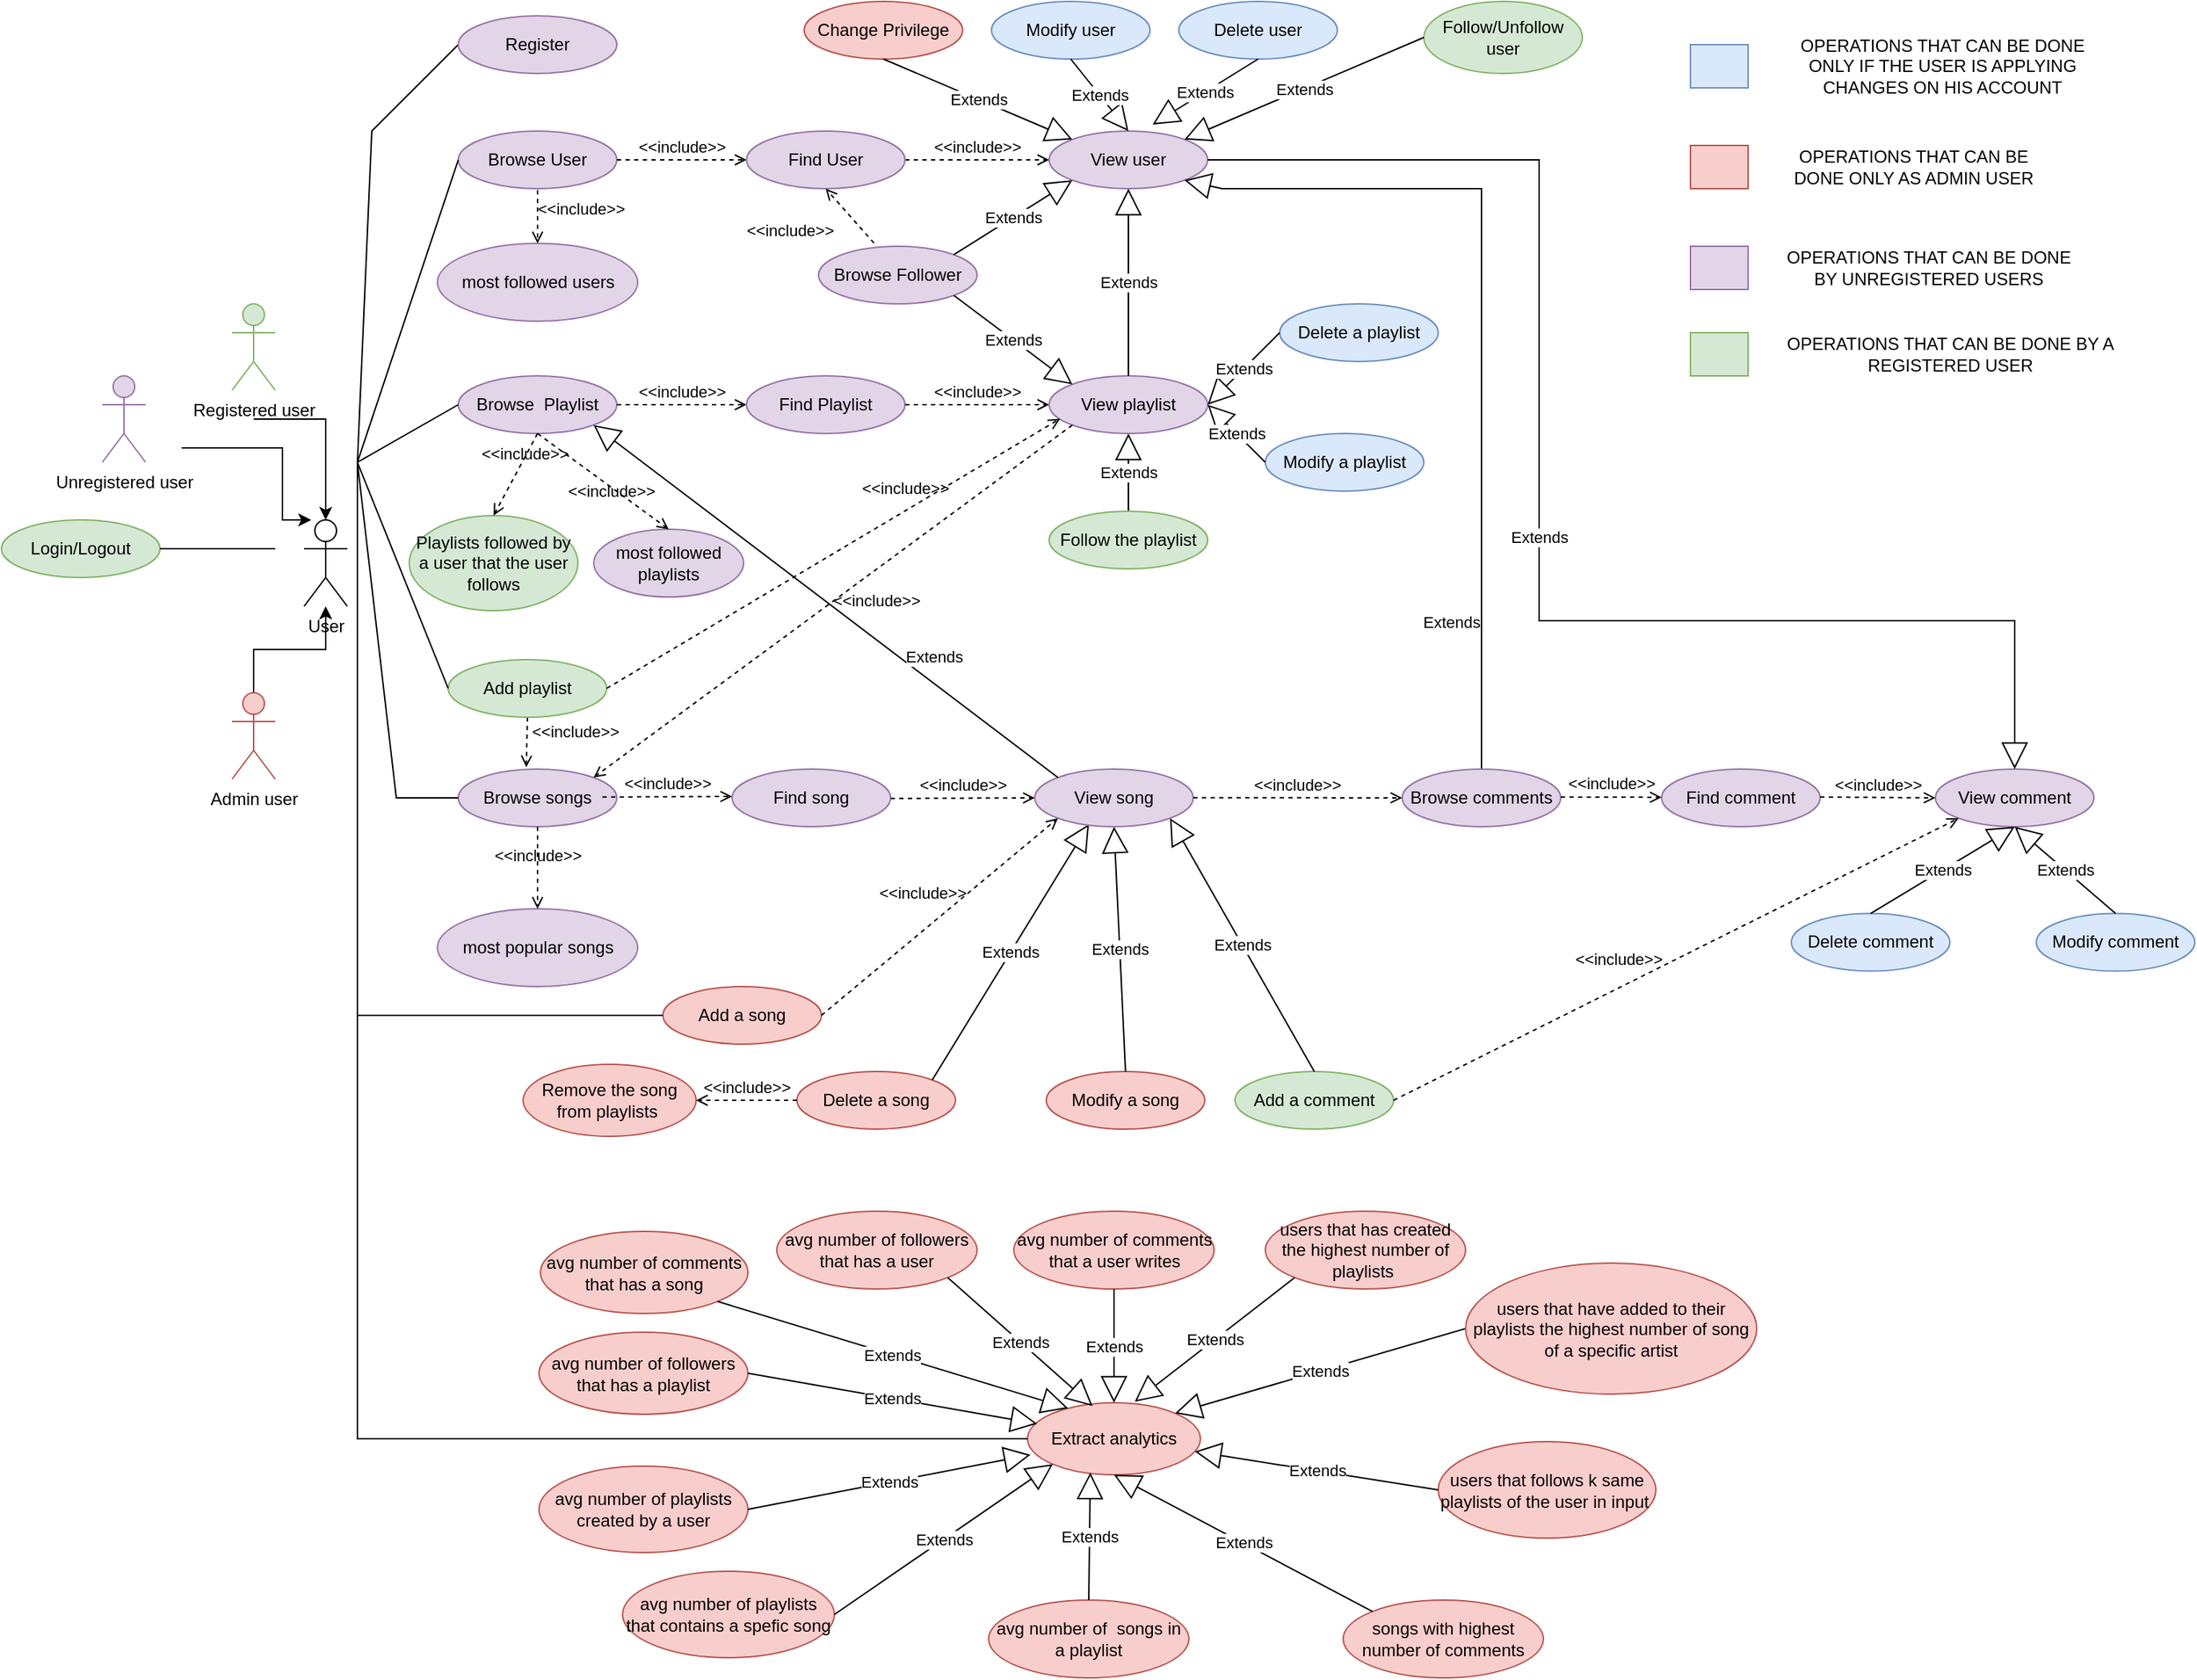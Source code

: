 <mxfile version="16.2.1" type="device"><diagram id="NIJDWjWyDi7LQ4fNnN1Q" name="Page-1"><mxGraphModel dx="2513" dy="1607" grid="0" gridSize="10" guides="1" tooltips="1" connect="1" arrows="1" fold="1" page="0" pageScale="1" pageWidth="827" pageHeight="1169" math="0" shadow="0"><root><mxCell id="0"/><mxCell id="1" parent="0"/><mxCell id="rP2UQl8ngyzIqYZNX9Or-1" value="User&lt;br&gt;" style="shape=umlActor;verticalLabelPosition=bottom;verticalAlign=top;html=1;outlineConnect=0;" parent="1" vertex="1"><mxGeometry x="-280" y="310" width="30" height="60" as="geometry"/></mxCell><mxCell id="rP2UQl8ngyzIqYZNX9Or-7" style="edgeStyle=orthogonalEdgeStyle;rounded=0;orthogonalLoop=1;jettySize=auto;html=1;entryX=0.5;entryY=0;entryDx=0;entryDy=0;entryPerimeter=0;" parent="1" target="rP2UQl8ngyzIqYZNX9Or-1" edge="1"><mxGeometry relative="1" as="geometry"><mxPoint x="-280" y="340" as="targetPoint"/><Array as="points"><mxPoint x="-315" y="240"/><mxPoint x="-265" y="240"/></Array><mxPoint x="-315" y="240" as="sourcePoint"/></mxGeometry></mxCell><mxCell id="rP2UQl8ngyzIqYZNX9Or-2" value="Registered user" style="shape=umlActor;verticalLabelPosition=bottom;verticalAlign=top;html=1;outlineConnect=0;fillColor=#d5e8d4;strokeColor=#82b366;" parent="1" vertex="1"><mxGeometry x="-330" y="160" width="30" height="60" as="geometry"/></mxCell><mxCell id="rP2UQl8ngyzIqYZNX9Or-5" style="edgeStyle=orthogonalEdgeStyle;rounded=0;orthogonalLoop=1;jettySize=auto;html=1;exitX=0.5;exitY=0;exitDx=0;exitDy=0;exitPerimeter=0;" parent="1" source="rP2UQl8ngyzIqYZNX9Or-3" target="rP2UQl8ngyzIqYZNX9Or-1" edge="1"><mxGeometry relative="1" as="geometry"/></mxCell><mxCell id="rP2UQl8ngyzIqYZNX9Or-3" value="Admin user" style="shape=umlActor;verticalLabelPosition=bottom;verticalAlign=top;html=1;outlineConnect=0;fillColor=#f8cecc;strokeColor=#b85450;" parent="1" vertex="1"><mxGeometry x="-330" y="430" width="30" height="60" as="geometry"/></mxCell><mxCell id="rP2UQl8ngyzIqYZNX9Or-8" value="Browse songs" style="ellipse;whiteSpace=wrap;html=1;fillColor=#e1d5e7;strokeColor=#9673a6;" parent="1" vertex="1"><mxGeometry x="-173" y="483" width="110" height="40" as="geometry"/></mxCell><mxCell id="rP2UQl8ngyzIqYZNX9Or-9" value="Add a song" style="ellipse;whiteSpace=wrap;html=1;fillColor=#f8cecc;strokeColor=#b85450;" parent="1" vertex="1"><mxGeometry x="-31" y="634" width="110" height="40" as="geometry"/></mxCell><mxCell id="rP2UQl8ngyzIqYZNX9Or-11" value="Delete a song" style="ellipse;whiteSpace=wrap;html=1;fillColor=#f8cecc;strokeColor=#b85450;" parent="1" vertex="1"><mxGeometry x="62" y="693" width="110" height="40" as="geometry"/></mxCell><mxCell id="rP2UQl8ngyzIqYZNX9Or-12" value="Modify a song" style="ellipse;whiteSpace=wrap;html=1;fillColor=#f8cecc;strokeColor=#b85450;" parent="1" vertex="1"><mxGeometry x="235" y="693" width="110" height="40" as="geometry"/></mxCell><mxCell id="rP2UQl8ngyzIqYZNX9Or-18" value="Extends" style="endArrow=block;endSize=16;endFill=0;html=1;rounded=0;exitX=1;exitY=0;exitDx=0;exitDy=0;entryX=0.342;entryY=0.957;entryDx=0;entryDy=0;entryPerimeter=0;" parent="1" source="rP2UQl8ngyzIqYZNX9Or-11" target="rP2UQl8ngyzIqYZNX9Or-39" edge="1"><mxGeometry width="160" relative="1" as="geometry"><mxPoint x="-164" y="623" as="sourcePoint"/><mxPoint x="17" y="513" as="targetPoint"/></mxGeometry></mxCell><mxCell id="rP2UQl8ngyzIqYZNX9Or-19" value="Extends" style="endArrow=block;endSize=16;endFill=0;html=1;rounded=0;exitX=0.5;exitY=0;exitDx=0;exitDy=0;entryX=0.5;entryY=1;entryDx=0;entryDy=0;" parent="1" source="rP2UQl8ngyzIqYZNX9Or-12" target="rP2UQl8ngyzIqYZNX9Or-39" edge="1"><mxGeometry width="160" relative="1" as="geometry"><mxPoint x="32" y="683" as="sourcePoint"/><mxPoint x="47" y="523" as="targetPoint"/></mxGeometry></mxCell><mxCell id="rP2UQl8ngyzIqYZNX9Or-20" value="Browse &amp;nbsp;Playlist" style="ellipse;whiteSpace=wrap;html=1;fillColor=#e1d5e7;strokeColor=#9673a6;" parent="1" vertex="1"><mxGeometry x="-173" y="210" width="110" height="40" as="geometry"/></mxCell><mxCell id="rP2UQl8ngyzIqYZNX9Or-25" value="Remove the song from playlists&amp;nbsp;" style="ellipse;whiteSpace=wrap;html=1;fillColor=#f8cecc;strokeColor=#b85450;" parent="1" vertex="1"><mxGeometry x="-128" y="688" width="120" height="50" as="geometry"/></mxCell><mxCell id="rP2UQl8ngyzIqYZNX9Or-27" value="&amp;lt;&amp;lt;include&amp;gt;&amp;gt;" style="html=1;verticalAlign=bottom;labelBackgroundColor=none;endArrow=open;endFill=0;dashed=1;rounded=0;exitX=0;exitY=0.5;exitDx=0;exitDy=0;entryX=1;entryY=0.5;entryDx=0;entryDy=0;" parent="1" source="rP2UQl8ngyzIqYZNX9Or-11" target="rP2UQl8ngyzIqYZNX9Or-25" edge="1"><mxGeometry width="160" relative="1" as="geometry"><mxPoint x="142" y="423" as="sourcePoint"/><mxPoint x="302" y="423" as="targetPoint"/></mxGeometry></mxCell><mxCell id="rP2UQl8ngyzIqYZNX9Or-28" value="" style="endArrow=none;html=1;rounded=0;entryX=0;entryY=0.5;entryDx=0;entryDy=0;" parent="1" target="rP2UQl8ngyzIqYZNX9Or-20" edge="1"><mxGeometry width="50" height="50" relative="1" as="geometry"><mxPoint x="-243" y="270" as="sourcePoint"/><mxPoint x="7" y="300" as="targetPoint"/></mxGeometry></mxCell><mxCell id="rP2UQl8ngyzIqYZNX9Or-29" value="&amp;lt;&amp;lt;include&amp;gt;&amp;gt;" style="html=1;verticalAlign=bottom;labelBackgroundColor=none;endArrow=open;endFill=0;dashed=1;rounded=0;exitX=1;exitY=0.5;exitDx=0;exitDy=0;entryX=0;entryY=0.5;entryDx=0;entryDy=0;" parent="1" source="rP2UQl8ngyzIqYZNX9Or-20" target="rP2UQl8ngyzIqYZNX9Or-44" edge="1"><mxGeometry width="160" relative="1" as="geometry"><mxPoint x="-153" y="630" as="sourcePoint"/><mxPoint x="-43" y="270" as="targetPoint"/></mxGeometry></mxCell><mxCell id="rP2UQl8ngyzIqYZNX9Or-31" value="Extends" style="endArrow=block;endSize=16;endFill=0;html=1;rounded=0;entryX=0.5;entryY=1;entryDx=0;entryDy=0;exitX=0.5;exitY=0;exitDx=0;exitDy=0;" parent="1" source="rP2UQl8ngyzIqYZNX9Or-59" target="rP2UQl8ngyzIqYZNX9Or-58" edge="1"><mxGeometry width="160" relative="1" as="geometry"><mxPoint x="72" y="480" as="sourcePoint"/><mxPoint x="-18" y="430" as="targetPoint"/></mxGeometry></mxCell><mxCell id="rP2UQl8ngyzIqYZNX9Or-39" value="View song" style="ellipse;whiteSpace=wrap;html=1;fillColor=#e1d5e7;strokeColor=#9673a6;" parent="1" vertex="1"><mxGeometry x="227" y="483" width="110" height="40" as="geometry"/></mxCell><mxCell id="rP2UQl8ngyzIqYZNX9Or-42" value="" style="endArrow=none;html=1;rounded=0;entryX=0;entryY=0.5;entryDx=0;entryDy=0;" parent="1" target="rP2UQl8ngyzIqYZNX9Or-8" edge="1"><mxGeometry width="50" height="50" relative="1" as="geometry"><mxPoint x="-243" y="270" as="sourcePoint"/><mxPoint x="-158.059" y="366.296" as="targetPoint"/><Array as="points"><mxPoint x="-216" y="503"/></Array></mxGeometry></mxCell><mxCell id="rP2UQl8ngyzIqYZNX9Or-43" value="&amp;lt;&amp;lt;include&amp;gt;&amp;gt;" style="html=1;verticalAlign=bottom;labelBackgroundColor=none;endArrow=open;endFill=0;dashed=1;rounded=0;exitX=0.5;exitY=1;exitDx=0;exitDy=0;entryX=0.429;entryY=-0.032;entryDx=0;entryDy=0;entryPerimeter=0;" parent="1" source="rP2UQl8ngyzIqYZNX9Or-46" target="rP2UQl8ngyzIqYZNX9Or-8" edge="1"><mxGeometry x="0.04" y="33" width="160" relative="1" as="geometry"><mxPoint x="-118" y="400.0" as="sourcePoint"/><mxPoint x="-96" y="465" as="targetPoint"/><mxPoint as="offset"/></mxGeometry></mxCell><mxCell id="rP2UQl8ngyzIqYZNX9Or-44" value="Find Playlist" style="ellipse;whiteSpace=wrap;html=1;fillColor=#e1d5e7;strokeColor=#9673a6;" parent="1" vertex="1"><mxGeometry x="27" y="210" width="110" height="40" as="geometry"/></mxCell><mxCell id="rP2UQl8ngyzIqYZNX9Or-45" value="&amp;lt;&amp;lt;include&amp;gt;&amp;gt;" style="html=1;verticalAlign=bottom;labelBackgroundColor=none;endArrow=open;endFill=0;dashed=1;rounded=0;entryX=0;entryY=0.5;entryDx=0;entryDy=0;" parent="1" target="rP2UQl8ngyzIqYZNX9Or-58" edge="1"><mxGeometry width="160" relative="1" as="geometry"><mxPoint x="137" y="230" as="sourcePoint"/><mxPoint x="117" y="230" as="targetPoint"/></mxGeometry></mxCell><mxCell id="rP2UQl8ngyzIqYZNX9Or-46" value="Add playlist" style="ellipse;whiteSpace=wrap;html=1;fillColor=#d5e8d4;strokeColor=#82b366;" parent="1" vertex="1"><mxGeometry x="-180" y="407" width="110" height="40" as="geometry"/></mxCell><mxCell id="rP2UQl8ngyzIqYZNX9Or-47" value="" style="endArrow=none;html=1;rounded=0;entryX=0;entryY=0.5;entryDx=0;entryDy=0;" parent="1" target="rP2UQl8ngyzIqYZNX9Or-46" edge="1"><mxGeometry width="50" height="50" relative="1" as="geometry"><mxPoint x="-243" y="270" as="sourcePoint"/><mxPoint x="-146.891" y="375.858" as="targetPoint"/></mxGeometry></mxCell><mxCell id="rP2UQl8ngyzIqYZNX9Or-54" value="Modify a playlist" style="ellipse;whiteSpace=wrap;html=1;fillColor=#dae8fc;strokeColor=#6c8ebf;" parent="1" vertex="1"><mxGeometry x="387" y="250" width="110" height="40" as="geometry"/></mxCell><mxCell id="rP2UQl8ngyzIqYZNX9Or-58" value="View playlist" style="ellipse;whiteSpace=wrap;html=1;fillColor=#e1d5e7;strokeColor=#9673a6;" parent="1" vertex="1"><mxGeometry x="237" y="210" width="110" height="40" as="geometry"/></mxCell><mxCell id="rP2UQl8ngyzIqYZNX9Or-59" value="Follow the playlist" style="ellipse;whiteSpace=wrap;html=1;fillColor=#d5e8d4;strokeColor=#82b366;" parent="1" vertex="1"><mxGeometry x="237" y="304" width="110" height="40" as="geometry"/></mxCell><mxCell id="rP2UQl8ngyzIqYZNX9Or-78" value="View comment" style="ellipse;whiteSpace=wrap;html=1;fillColor=#e1d5e7;strokeColor=#9673a6;" parent="1" vertex="1"><mxGeometry x="852" y="483" width="110" height="40" as="geometry"/></mxCell><mxCell id="rP2UQl8ngyzIqYZNX9Or-79" value="Delete a playlist" style="ellipse;whiteSpace=wrap;html=1;fillColor=#dae8fc;strokeColor=#6c8ebf;" parent="1" vertex="1"><mxGeometry x="397" y="160" width="110" height="40" as="geometry"/></mxCell><mxCell id="rP2UQl8ngyzIqYZNX9Or-81" value="Extends" style="endArrow=block;endSize=16;endFill=0;html=1;rounded=0;exitX=0;exitY=0.5;exitDx=0;exitDy=0;" parent="1" source="rP2UQl8ngyzIqYZNX9Or-54" edge="1"><mxGeometry width="160" relative="1" as="geometry"><mxPoint x="226.997" y="174.557" as="sourcePoint"/><mxPoint x="347" y="230" as="targetPoint"/></mxGeometry></mxCell><mxCell id="rP2UQl8ngyzIqYZNX9Or-82" value="Extends" style="endArrow=block;endSize=16;endFill=0;html=1;rounded=0;exitX=0;exitY=0.5;exitDx=0;exitDy=0;entryX=1;entryY=0.5;entryDx=0;entryDy=0;" parent="1" source="rP2UQl8ngyzIqYZNX9Or-79" target="rP2UQl8ngyzIqYZNX9Or-58" edge="1"><mxGeometry width="160" relative="1" as="geometry"><mxPoint x="223.425" y="184.256" as="sourcePoint"/><mxPoint x="177" y="210" as="targetPoint"/></mxGeometry></mxCell><mxCell id="rP2UQl8ngyzIqYZNX9Or-83" value="Browse User" style="ellipse;whiteSpace=wrap;html=1;fillColor=#e1d5e7;strokeColor=#9673a6;" parent="1" vertex="1"><mxGeometry x="-173" y="40" width="110" height="40" as="geometry"/></mxCell><mxCell id="rP2UQl8ngyzIqYZNX9Or-86" value="View user" style="ellipse;whiteSpace=wrap;html=1;fillColor=#e1d5e7;strokeColor=#9673a6;" parent="1" vertex="1"><mxGeometry x="237" y="40" width="110" height="40" as="geometry"/></mxCell><mxCell id="rP2UQl8ngyzIqYZNX9Or-87" value="Extends" style="endArrow=block;endSize=16;endFill=0;html=1;rounded=0;entryX=0.5;entryY=0;entryDx=0;entryDy=0;exitX=1;exitY=0.5;exitDx=0;exitDy=0;" parent="1" source="rP2UQl8ngyzIqYZNX9Or-86" target="rP2UQl8ngyzIqYZNX9Or-78" edge="1"><mxGeometry width="160" relative="1" as="geometry"><mxPoint x="677" y="30" as="sourcePoint"/><mxPoint x="182" y="220" as="targetPoint"/><Array as="points"><mxPoint x="577" y="60"/><mxPoint x="577" y="250"/><mxPoint x="577" y="380"/><mxPoint x="907" y="380"/></Array></mxGeometry></mxCell><mxCell id="rP2UQl8ngyzIqYZNX9Or-90" value="Add a comment" style="ellipse;whiteSpace=wrap;html=1;fillColor=#d5e8d4;strokeColor=#82b366;" parent="1" vertex="1"><mxGeometry x="366" y="693" width="110" height="40" as="geometry"/></mxCell><mxCell id="rP2UQl8ngyzIqYZNX9Or-91" value="Extends" style="endArrow=block;endSize=16;endFill=0;html=1;rounded=0;exitX=0.5;exitY=0;exitDx=0;exitDy=0;entryX=1;entryY=1;entryDx=0;entryDy=0;" parent="1" source="rP2UQl8ngyzIqYZNX9Or-90" target="rP2UQl8ngyzIqYZNX9Or-39" edge="1"><mxGeometry width="160" relative="1" as="geometry"><mxPoint x="237.0" y="733.0" as="sourcePoint"/><mxPoint x="252" y="523.0" as="targetPoint"/></mxGeometry></mxCell><mxCell id="rP2UQl8ngyzIqYZNX9Or-101" value="Extends" style="endArrow=block;endSize=16;endFill=0;html=1;rounded=0;exitX=0.5;exitY=0;exitDx=0;exitDy=0;entryX=1;entryY=1;entryDx=0;entryDy=0;" parent="1" source="joqr81GKDc6RjPRP-QMB-10" target="rP2UQl8ngyzIqYZNX9Or-86" edge="1"><mxGeometry x="-0.666" y="21" width="160" relative="1" as="geometry"><mxPoint x="497" y="60" as="sourcePoint"/><mxPoint x="347" y="60" as="targetPoint"/><Array as="points"><mxPoint x="537" y="290"/><mxPoint x="537" y="180"/><mxPoint x="537" y="80"/><mxPoint x="357" y="80"/></Array><mxPoint as="offset"/></mxGeometry></mxCell><mxCell id="rP2UQl8ngyzIqYZNX9Or-103" value="Modify user" style="ellipse;whiteSpace=wrap;html=1;fillColor=#dae8fc;strokeColor=#6c8ebf;" parent="1" vertex="1"><mxGeometry x="197" y="-50" width="110" height="40" as="geometry"/></mxCell><mxCell id="rP2UQl8ngyzIqYZNX9Or-104" value="Delete user" style="ellipse;whiteSpace=wrap;html=1;fillColor=#dae8fc;strokeColor=#6c8ebf;" parent="1" vertex="1"><mxGeometry x="327" y="-50" width="110" height="40" as="geometry"/></mxCell><mxCell id="rP2UQl8ngyzIqYZNX9Or-105" value="Extends" style="endArrow=block;endSize=16;endFill=0;html=1;rounded=0;exitX=0.5;exitY=1;exitDx=0;exitDy=0;entryX=0.5;entryY=0;entryDx=0;entryDy=0;" parent="1" source="rP2UQl8ngyzIqYZNX9Or-103" target="rP2UQl8ngyzIqYZNX9Or-86" edge="1"><mxGeometry width="160" relative="1" as="geometry"><mxPoint x="342" y="90" as="sourcePoint"/><mxPoint x="182" y="40" as="targetPoint"/></mxGeometry></mxCell><mxCell id="rP2UQl8ngyzIqYZNX9Or-106" value="Extends" style="endArrow=block;endSize=16;endFill=0;html=1;rounded=0;exitX=0.5;exitY=1;exitDx=0;exitDy=0;entryX=0.653;entryY=-0.114;entryDx=0;entryDy=0;entryPerimeter=0;" parent="1" source="rP2UQl8ngyzIqYZNX9Or-104" target="rP2UQl8ngyzIqYZNX9Or-86" edge="1"><mxGeometry width="160" relative="1" as="geometry"><mxPoint x="112" as="sourcePoint"/><mxPoint x="182" y="40" as="targetPoint"/></mxGeometry></mxCell><mxCell id="rP2UQl8ngyzIqYZNX9Or-107" value="&amp;lt;&amp;lt;include&amp;gt;&amp;gt;" style="html=1;verticalAlign=bottom;labelBackgroundColor=none;endArrow=open;endFill=0;dashed=1;rounded=0;exitX=1;exitY=0.5;exitDx=0;exitDy=0;entryX=0;entryY=0.5;entryDx=0;entryDy=0;" parent="1" source="rP2UQl8ngyzIqYZNX9Or-83" target="rP2UQl8ngyzIqYZNX9Or-84" edge="1"><mxGeometry width="160" relative="1" as="geometry"><mxPoint x="-53.0" y="240" as="sourcePoint"/><mxPoint x="-3.0" y="240" as="targetPoint"/><Array as="points"><mxPoint x="-33" y="60"/></Array></mxGeometry></mxCell><mxCell id="rP2UQl8ngyzIqYZNX9Or-109" value="&amp;lt;&amp;lt;include&amp;gt;&amp;gt;" style="html=1;verticalAlign=bottom;labelBackgroundColor=none;endArrow=open;endFill=0;dashed=1;rounded=0;entryX=0;entryY=0.5;entryDx=0;entryDy=0;startArrow=none;" parent="1" source="rP2UQl8ngyzIqYZNX9Or-84" target="rP2UQl8ngyzIqYZNX9Or-86" edge="1"><mxGeometry width="160" relative="1" as="geometry"><mxPoint x="97" y="60" as="sourcePoint"/><mxPoint x="127.0" y="60" as="targetPoint"/><Array as="points"/></mxGeometry></mxCell><mxCell id="rP2UQl8ngyzIqYZNX9Or-111" value="" style="endArrow=none;html=1;rounded=0;entryX=0;entryY=0.5;entryDx=0;entryDy=0;" parent="1" target="rP2UQl8ngyzIqYZNX9Or-83" edge="1"><mxGeometry width="50" height="50" relative="1" as="geometry"><mxPoint x="-243" y="270" as="sourcePoint"/><mxPoint x="-163.0" y="240" as="targetPoint"/></mxGeometry></mxCell><mxCell id="rP2UQl8ngyzIqYZNX9Or-112" value="Follow/Unfollow user" style="ellipse;whiteSpace=wrap;html=1;fillColor=#d5e8d4;strokeColor=#82b366;" parent="1" vertex="1"><mxGeometry x="497" y="-50" width="110" height="50" as="geometry"/></mxCell><mxCell id="rP2UQl8ngyzIqYZNX9Or-113" value="Extends" style="endArrow=block;endSize=16;endFill=0;html=1;rounded=0;entryX=1;entryY=0;entryDx=0;entryDy=0;exitX=0;exitY=0.5;exitDx=0;exitDy=0;" parent="1" source="rP2UQl8ngyzIqYZNX9Or-112" target="rP2UQl8ngyzIqYZNX9Or-86" edge="1"><mxGeometry width="160" relative="1" as="geometry"><mxPoint x="652.0" y="240" as="sourcePoint"/><mxPoint x="380.575" y="84.256" as="targetPoint"/></mxGeometry></mxCell><mxCell id="rP2UQl8ngyzIqYZNX9Or-118" value="" style="whiteSpace=wrap;html=1;fillColor=#dae8fc;strokeColor=#6c8ebf;" parent="1" vertex="1"><mxGeometry x="682" y="-20" width="40" height="30" as="geometry"/></mxCell><mxCell id="rP2UQl8ngyzIqYZNX9Or-120" value="OPERATIONS THAT CAN BE DONE ONLY IF THE USER IS APPLYING CHANGES ON HIS ACCOUNT" style="text;html=1;strokeColor=none;fillColor=none;align=center;verticalAlign=middle;whiteSpace=wrap;rounded=0;" parent="1" vertex="1"><mxGeometry x="742" y="-20" width="230" height="30" as="geometry"/></mxCell><mxCell id="rP2UQl8ngyzIqYZNX9Or-121" value="" style="whiteSpace=wrap;html=1;fillColor=#f8cecc;strokeColor=#b85450;" parent="1" vertex="1"><mxGeometry x="682" y="50" width="40" height="30" as="geometry"/></mxCell><mxCell id="rP2UQl8ngyzIqYZNX9Or-122" value="OPERATIONS THAT CAN BE DONE ONLY AS ADMIN USER" style="text;html=1;strokeColor=none;fillColor=none;align=center;verticalAlign=middle;whiteSpace=wrap;rounded=0;" parent="1" vertex="1"><mxGeometry x="752" y="50" width="170" height="30" as="geometry"/></mxCell><mxCell id="EccXje0kxq0uyPTXaRih-1" value="Login/Logout" style="ellipse;whiteSpace=wrap;html=1;fillColor=#d5e8d4;strokeColor=#82b366;" parent="1" vertex="1"><mxGeometry x="-490" y="310" width="110" height="40" as="geometry"/></mxCell><mxCell id="EccXje0kxq0uyPTXaRih-2" value="" style="endArrow=none;html=1;rounded=0;exitX=1;exitY=0.5;exitDx=0;exitDy=0;" parent="1" source="EccXje0kxq0uyPTXaRih-1" edge="1"><mxGeometry width="50" height="50" relative="1" as="geometry"><mxPoint x="-410" y="340" as="sourcePoint"/><mxPoint x="-300" y="330" as="targetPoint"/></mxGeometry></mxCell><mxCell id="rP2UQl8ngyzIqYZNX9Or-84" value="Find User" style="ellipse;whiteSpace=wrap;html=1;fillColor=#e1d5e7;strokeColor=#9673a6;" parent="1" vertex="1"><mxGeometry x="27" y="40" width="110" height="40" as="geometry"/></mxCell><mxCell id="EccXje0kxq0uyPTXaRih-6" value="" style="html=1;verticalAlign=bottom;labelBackgroundColor=none;endArrow=none;endFill=0;dashed=1;rounded=0;entryX=0;entryY=0.5;entryDx=0;entryDy=0;" parent="1" target="rP2UQl8ngyzIqYZNX9Or-84" edge="1"><mxGeometry width="160" relative="1" as="geometry"><mxPoint x="27" y="60" as="sourcePoint"/><mxPoint x="277.0" y="70" as="targetPoint"/><Array as="points"/></mxGeometry></mxCell><mxCell id="EccXje0kxq0uyPTXaRih-8" value="Extends" style="endArrow=block;endSize=16;endFill=0;html=1;rounded=0;entryX=0.5;entryY=1;entryDx=0;entryDy=0;exitX=0.5;exitY=0;exitDx=0;exitDy=0;" parent="1" source="rP2UQl8ngyzIqYZNX9Or-58" target="rP2UQl8ngyzIqYZNX9Or-86" edge="1"><mxGeometry width="160" relative="1" as="geometry"><mxPoint x="452" y="160" as="sourcePoint"/><mxPoint x="537.0" y="110" as="targetPoint"/></mxGeometry></mxCell><mxCell id="EccXje0kxq0uyPTXaRih-10" value="" style="endArrow=none;html=1;rounded=0;entryX=0;entryY=0.5;entryDx=0;entryDy=0;" parent="1" target="EccXje0kxq0uyPTXaRih-11" edge="1"><mxGeometry width="50" height="50" relative="1" as="geometry"><mxPoint x="-243.0" y="270" as="sourcePoint"/><mxPoint x="-173" y="20" as="targetPoint"/><Array as="points"><mxPoint x="-233" y="40"/></Array></mxGeometry></mxCell><mxCell id="EccXje0kxq0uyPTXaRih-11" value="Register" style="ellipse;whiteSpace=wrap;html=1;fillColor=#e1d5e7;strokeColor=#9673a6;" parent="1" vertex="1"><mxGeometry x="-173" y="-40" width="110" height="40" as="geometry"/></mxCell><mxCell id="EccXje0kxq0uyPTXaRih-13" value="" style="endArrow=none;html=1;rounded=0;entryX=0;entryY=0.5;entryDx=0;entryDy=0;" parent="1" target="rP2UQl8ngyzIqYZNX9Or-9" edge="1"><mxGeometry width="50" height="50" relative="1" as="geometry"><mxPoint x="-243" y="270" as="sourcePoint"/><mxPoint x="-116.636" y="535.766" as="targetPoint"/><Array as="points"><mxPoint x="-243" y="654"/></Array></mxGeometry></mxCell><mxCell id="EccXje0kxq0uyPTXaRih-16" value="&amp;lt;&amp;lt;include&amp;gt;&amp;gt;" style="html=1;verticalAlign=bottom;labelBackgroundColor=none;endArrow=open;endFill=0;dashed=1;rounded=0;exitX=1;exitY=0.5;exitDx=0;exitDy=0;entryX=0;entryY=1;entryDx=0;entryDy=0;" parent="1" source="rP2UQl8ngyzIqYZNX9Or-9" target="rP2UQl8ngyzIqYZNX9Or-39" edge="1"><mxGeometry x="-0.051" y="13" width="160" relative="1" as="geometry"><mxPoint x="317" y="653" as="sourcePoint"/><mxPoint x="315.641" y="803.248" as="targetPoint"/><mxPoint y="-1" as="offset"/></mxGeometry></mxCell><mxCell id="EccXje0kxq0uyPTXaRih-18" value="&amp;lt;&amp;lt;include&amp;gt;&amp;gt;" style="html=1;verticalAlign=bottom;labelBackgroundColor=none;endArrow=open;endFill=0;dashed=1;rounded=0;exitX=1;exitY=0.5;exitDx=0;exitDy=0;entryX=0;entryY=1;entryDx=0;entryDy=0;" parent="1" source="rP2UQl8ngyzIqYZNX9Or-90" target="rP2UQl8ngyzIqYZNX9Or-78" edge="1"><mxGeometry x="-0.183" y="10" width="160" relative="1" as="geometry"><mxPoint x="543.0" y="631" as="sourcePoint"/><mxPoint x="78.364" y="527.234" as="targetPoint"/><mxPoint as="offset"/><Array as="points"/></mxGeometry></mxCell><mxCell id="EccXje0kxq0uyPTXaRih-22" value="Unregistered user" style="shape=umlActor;verticalLabelPosition=bottom;verticalAlign=top;html=1;outlineConnect=0;fillColor=#e1d5e7;strokeColor=#9673a6;" parent="1" vertex="1"><mxGeometry x="-420" y="210" width="30" height="60" as="geometry"/></mxCell><mxCell id="EccXje0kxq0uyPTXaRih-23" value="" style="whiteSpace=wrap;html=1;fillColor=#e1d5e7;strokeColor=#9673a6;" parent="1" vertex="1"><mxGeometry x="682" y="120" width="40" height="30" as="geometry"/></mxCell><mxCell id="EccXje0kxq0uyPTXaRih-24" value="OPERATIONS THAT CAN BE DONE&lt;br&gt;&amp;nbsp;BY UNREGISTERED USERS&amp;nbsp;" style="text;html=1;align=center;verticalAlign=middle;resizable=0;points=[];autosize=1;strokeColor=none;fillColor=none;" parent="1" vertex="1"><mxGeometry x="742" y="120" width="210" height="30" as="geometry"/></mxCell><mxCell id="EccXje0kxq0uyPTXaRih-25" value="" style="whiteSpace=wrap;html=1;fillColor=#d5e8d4;strokeColor=#82b366;" parent="1" vertex="1"><mxGeometry x="682" y="180" width="40" height="30" as="geometry"/></mxCell><mxCell id="EccXje0kxq0uyPTXaRih-26" value="OPERATIONS THAT CAN BE DONE BY A &lt;br&gt;REGISTERED USER" style="text;html=1;align=center;verticalAlign=middle;resizable=0;points=[];autosize=1;strokeColor=none;fillColor=none;" parent="1" vertex="1"><mxGeometry x="742" y="180" width="240" height="30" as="geometry"/></mxCell><mxCell id="EccXje0kxq0uyPTXaRih-28" value="Change Privilege" style="ellipse;whiteSpace=wrap;html=1;fillColor=#f8cecc;strokeColor=#b85450;" parent="1" vertex="1"><mxGeometry x="67" y="-50" width="110" height="40" as="geometry"/></mxCell><mxCell id="EccXje0kxq0uyPTXaRih-29" value="Extends" style="endArrow=block;endSize=16;endFill=0;html=1;rounded=0;exitX=0.5;exitY=1;exitDx=0;exitDy=0;entryX=0;entryY=0;entryDx=0;entryDy=0;" parent="1" source="EccXje0kxq0uyPTXaRih-28" target="rP2UQl8ngyzIqYZNX9Or-86" edge="1"><mxGeometry width="160" relative="1" as="geometry"><mxPoint x="262" as="sourcePoint"/><mxPoint x="302" y="50" as="targetPoint"/></mxGeometry></mxCell><mxCell id="EccXje0kxq0uyPTXaRih-30" value="Browse Follower" style="ellipse;whiteSpace=wrap;html=1;fillColor=#e1d5e7;strokeColor=#9673a6;" parent="1" vertex="1"><mxGeometry x="77" y="120" width="110" height="40" as="geometry"/></mxCell><mxCell id="EccXje0kxq0uyPTXaRih-31" value="Extends" style="endArrow=block;endSize=16;endFill=0;html=1;rounded=0;exitX=1;exitY=1;exitDx=0;exitDy=0;entryX=0;entryY=0;entryDx=0;entryDy=0;" parent="1" source="EccXje0kxq0uyPTXaRih-30" target="rP2UQl8ngyzIqYZNX9Or-58" edge="1"><mxGeometry width="160" relative="1" as="geometry"><mxPoint x="302" y="220" as="sourcePoint"/><mxPoint x="287" y="200" as="targetPoint"/></mxGeometry></mxCell><mxCell id="EccXje0kxq0uyPTXaRih-32" value="Extends" style="endArrow=block;endSize=16;endFill=0;html=1;rounded=0;entryX=0;entryY=1;entryDx=0;entryDy=0;exitX=1;exitY=0;exitDx=0;exitDy=0;" parent="1" source="EccXje0kxq0uyPTXaRih-30" target="rP2UQl8ngyzIqYZNX9Or-86" edge="1"><mxGeometry width="160" relative="1" as="geometry"><mxPoint x="263.364" y="225.766" as="sourcePoint"/><mxPoint x="200.636" y="164.234" as="targetPoint"/></mxGeometry></mxCell><mxCell id="EccXje0kxq0uyPTXaRih-33" value="&amp;lt;&amp;lt;include&amp;gt;&amp;gt;" style="html=1;verticalAlign=bottom;labelBackgroundColor=none;endArrow=open;endFill=0;dashed=1;rounded=0;entryX=0.069;entryY=0.743;entryDx=0;entryDy=0;exitX=1;exitY=0.5;exitDx=0;exitDy=0;entryPerimeter=0;" parent="1" source="rP2UQl8ngyzIqYZNX9Or-46" target="rP2UQl8ngyzIqYZNX9Or-58" edge="1"><mxGeometry x="0.33" y="6" width="160" relative="1" as="geometry"><mxPoint x="17" y="280" as="sourcePoint"/><mxPoint x="117" y="280" as="targetPoint"/><mxPoint x="1" as="offset"/></mxGeometry></mxCell><mxCell id="EccXje0kxq0uyPTXaRih-34" style="edgeStyle=orthogonalEdgeStyle;rounded=0;orthogonalLoop=1;jettySize=auto;html=1;" parent="1" edge="1"><mxGeometry relative="1" as="geometry"><mxPoint x="-275" y="310" as="targetPoint"/><Array as="points"><mxPoint x="-295" y="260"/><mxPoint x="-295" y="310"/></Array><mxPoint x="-365" y="260" as="sourcePoint"/></mxGeometry></mxCell><mxCell id="EccXje0kxq0uyPTXaRih-35" value="Delete comment" style="ellipse;whiteSpace=wrap;html=1;fillColor=#dae8fc;strokeColor=#6c8ebf;" parent="1" vertex="1"><mxGeometry x="752" y="583.28" width="110" height="40" as="geometry"/></mxCell><mxCell id="EccXje0kxq0uyPTXaRih-36" value="Modify comment" style="ellipse;whiteSpace=wrap;html=1;fillColor=#dae8fc;strokeColor=#6c8ebf;" parent="1" vertex="1"><mxGeometry x="922" y="583.28" width="110" height="40" as="geometry"/></mxCell><mxCell id="EccXje0kxq0uyPTXaRih-37" value="Extends" style="endArrow=block;endSize=16;endFill=0;html=1;rounded=0;exitX=0.5;exitY=0;exitDx=0;exitDy=0;entryX=0.5;entryY=1;entryDx=0;entryDy=0;" parent="1" source="EccXje0kxq0uyPTXaRih-35" target="rP2UQl8ngyzIqYZNX9Or-78" edge="1"><mxGeometry width="160" relative="1" as="geometry"><mxPoint x="912.0" y="723.28" as="sourcePoint"/><mxPoint x="892" y="553" as="targetPoint"/></mxGeometry></mxCell><mxCell id="EccXje0kxq0uyPTXaRih-38" value="Extends" style="endArrow=block;endSize=16;endFill=0;html=1;rounded=0;entryX=0.5;entryY=1;entryDx=0;entryDy=0;exitX=0.5;exitY=0;exitDx=0;exitDy=0;" parent="1" source="EccXje0kxq0uyPTXaRih-36" target="rP2UQl8ngyzIqYZNX9Or-78" edge="1"><mxGeometry width="160" relative="1" as="geometry"><mxPoint x="777" y="593.28" as="sourcePoint"/><mxPoint x="929.54" y="523.0" as="targetPoint"/></mxGeometry></mxCell><mxCell id="joqr81GKDc6RjPRP-QMB-1" value="&amp;lt;&amp;lt;include&amp;gt;&amp;gt;" style="html=1;verticalAlign=bottom;labelBackgroundColor=none;endArrow=open;endFill=0;dashed=1;rounded=0;exitX=0.35;exitY=-0.054;exitDx=0;exitDy=0;entryX=0.5;entryY=1;entryDx=0;entryDy=0;exitPerimeter=0;" parent="1" source="EccXje0kxq0uyPTXaRih-30" target="rP2UQl8ngyzIqYZNX9Or-84" edge="1"><mxGeometry x="0.535" y="44" width="160" relative="1" as="geometry"><mxPoint x="-53" y="70" as="sourcePoint"/><mxPoint x="37" y="70" as="targetPoint"/><Array as="points"/><mxPoint as="offset"/></mxGeometry></mxCell><mxCell id="joqr81GKDc6RjPRP-QMB-3" value="Extends" style="endArrow=block;endSize=16;endFill=0;html=1;rounded=0;exitX=0;exitY=0;exitDx=0;exitDy=0;entryX=1;entryY=1;entryDx=0;entryDy=0;" parent="1" source="rP2UQl8ngyzIqYZNX9Or-39" target="rP2UQl8ngyzIqYZNX9Or-20" edge="1"><mxGeometry x="-0.411" y="-15" width="160" relative="1" as="geometry"><mxPoint x="88.66" y="424.42" as="sourcePoint"/><mxPoint x="87.0" y="355.58" as="targetPoint"/><Array as="points"/><mxPoint as="offset"/></mxGeometry></mxCell><mxCell id="joqr81GKDc6RjPRP-QMB-5" value="Find song" style="ellipse;whiteSpace=wrap;html=1;fillColor=#e1d5e7;strokeColor=#9673a6;" parent="1" vertex="1"><mxGeometry x="17" y="483" width="110" height="40" as="geometry"/></mxCell><mxCell id="joqr81GKDc6RjPRP-QMB-6" value="&amp;lt;&amp;lt;include&amp;gt;&amp;gt;" style="html=1;verticalAlign=bottom;labelBackgroundColor=none;endArrow=open;endFill=0;dashed=1;rounded=0;exitX=1;exitY=0.5;exitDx=0;exitDy=0;" parent="1" edge="1"><mxGeometry width="160" relative="1" as="geometry"><mxPoint x="-73" y="502.41" as="sourcePoint"/><mxPoint x="17" y="502" as="targetPoint"/></mxGeometry></mxCell><mxCell id="joqr81GKDc6RjPRP-QMB-9" value="&amp;lt;&amp;lt;include&amp;gt;&amp;gt;" style="html=1;verticalAlign=bottom;labelBackgroundColor=none;endArrow=open;endFill=0;dashed=1;rounded=0;exitX=1;exitY=0.5;exitDx=0;exitDy=0;entryX=0;entryY=0.5;entryDx=0;entryDy=0;" parent="1" target="rP2UQl8ngyzIqYZNX9Or-39" edge="1"><mxGeometry width="160" relative="1" as="geometry"><mxPoint x="127" y="503.41" as="sourcePoint"/><mxPoint x="217" y="503" as="targetPoint"/></mxGeometry></mxCell><mxCell id="joqr81GKDc6RjPRP-QMB-10" value="Browse comments" style="ellipse;whiteSpace=wrap;html=1;fillColor=#e1d5e7;strokeColor=#9673a6;" parent="1" vertex="1"><mxGeometry x="482" y="483" width="110" height="40" as="geometry"/></mxCell><mxCell id="joqr81GKDc6RjPRP-QMB-11" value="Find comment" style="ellipse;whiteSpace=wrap;html=1;fillColor=#e1d5e7;strokeColor=#9673a6;" parent="1" vertex="1"><mxGeometry x="662" y="483" width="110" height="40" as="geometry"/></mxCell><mxCell id="joqr81GKDc6RjPRP-QMB-12" value="&amp;lt;&amp;lt;include&amp;gt;&amp;gt;" style="html=1;verticalAlign=bottom;labelBackgroundColor=none;endArrow=open;endFill=0;dashed=1;rounded=0;exitX=1;exitY=0.5;exitDx=0;exitDy=0;entryX=0;entryY=0.5;entryDx=0;entryDy=0;" parent="1" target="joqr81GKDc6RjPRP-QMB-10" edge="1"><mxGeometry width="160" relative="1" as="geometry"><mxPoint x="337" y="502.82" as="sourcePoint"/><mxPoint x="387" y="502" as="targetPoint"/></mxGeometry></mxCell><mxCell id="joqr81GKDc6RjPRP-QMB-15" value="&amp;lt;&amp;lt;include&amp;gt;&amp;gt;" style="html=1;verticalAlign=bottom;labelBackgroundColor=none;endArrow=open;endFill=0;dashed=1;rounded=0;exitX=1;exitY=0.5;exitDx=0;exitDy=0;entryX=0;entryY=0.5;entryDx=0;entryDy=0;" parent="1" edge="1"><mxGeometry width="160" relative="1" as="geometry"><mxPoint x="592" y="502.41" as="sourcePoint"/><mxPoint x="662" y="502.59" as="targetPoint"/></mxGeometry></mxCell><mxCell id="joqr81GKDc6RjPRP-QMB-16" value="&amp;lt;&amp;lt;include&amp;gt;&amp;gt;" style="html=1;verticalAlign=bottom;labelBackgroundColor=none;endArrow=open;endFill=0;dashed=1;rounded=0;exitX=1;exitY=0.5;exitDx=0;exitDy=0;entryX=0;entryY=0.5;entryDx=0;entryDy=0;" parent="1" target="rP2UQl8ngyzIqYZNX9Or-78" edge="1"><mxGeometry width="160" relative="1" as="geometry"><mxPoint x="772" y="502.41" as="sourcePoint"/><mxPoint x="802" y="503" as="targetPoint"/></mxGeometry></mxCell><mxCell id="joqr81GKDc6RjPRP-QMB-20" value="&amp;lt;&amp;lt;include&amp;gt;&amp;gt;" style="html=1;verticalAlign=bottom;labelBackgroundColor=none;endArrow=open;endFill=0;dashed=1;rounded=0;exitX=0;exitY=1;exitDx=0;exitDy=0;entryX=1;entryY=0;entryDx=0;entryDy=0;" parent="1" source="rP2UQl8ngyzIqYZNX9Or-58" target="rP2UQl8ngyzIqYZNX9Or-8" edge="1"><mxGeometry x="-0.086" y="25" width="160" relative="1" as="geometry"><mxPoint x="-108" y="320" as="sourcePoint"/><mxPoint x="-118" y="470" as="targetPoint"/><mxPoint x="1" y="-1" as="offset"/><Array as="points"/></mxGeometry></mxCell><mxCell id="v1L5BVSo7btz5ob57uf0-2" value="Extract analytics" style="ellipse;whiteSpace=wrap;html=1;fillColor=#f8cecc;strokeColor=#b85450;" parent="1" vertex="1"><mxGeometry x="222" y="923" width="120" height="50" as="geometry"/></mxCell><mxCell id="v1L5BVSo7btz5ob57uf0-3" value="users that has created the highest number of playlists&amp;nbsp;" style="ellipse;whiteSpace=wrap;html=1;fillColor=#f8cecc;strokeColor=#b85450;" parent="1" vertex="1"><mxGeometry x="387" y="790" width="139" height="54" as="geometry"/></mxCell><mxCell id="v1L5BVSo7btz5ob57uf0-7" value="Playlists followed by a user that the user follows" style="ellipse;whiteSpace=wrap;html=1;fillColor=#d5e8d4;strokeColor=#82b366;" parent="1" vertex="1"><mxGeometry x="-207" y="307" width="117" height="66" as="geometry"/></mxCell><mxCell id="v1L5BVSo7btz5ob57uf0-8" value="users that follows k same playlists of the user in input&amp;nbsp;" style="ellipse;whiteSpace=wrap;html=1;fillColor=#f8cecc;strokeColor=#b85450;" parent="1" vertex="1"><mxGeometry x="507" y="950" width="151" height="67" as="geometry"/></mxCell><mxCell id="v1L5BVSo7btz5ob57uf0-9" value="songs with highest number of comments" style="ellipse;whiteSpace=wrap;html=1;fillColor=#f8cecc;strokeColor=#b85450;" parent="1" vertex="1"><mxGeometry x="441" y="1060" width="139" height="54" as="geometry"/></mxCell><mxCell id="v1L5BVSo7btz5ob57uf0-11" value="avg number of &amp;nbsp;songs in a playlist" style="ellipse;whiteSpace=wrap;html=1;fillColor=#f8cecc;strokeColor=#b85450;" parent="1" vertex="1"><mxGeometry x="195" y="1060" width="139" height="54" as="geometry"/></mxCell><mxCell id="v1L5BVSo7btz5ob57uf0-12" value="avg number of playlists that contains a spefic song" style="ellipse;whiteSpace=wrap;html=1;fillColor=#f8cecc;strokeColor=#b85450;" parent="1" vertex="1"><mxGeometry x="-59" y="1040" width="147" height="60" as="geometry"/></mxCell><mxCell id="v1L5BVSo7btz5ob57uf0-13" value="avg number of playlists created by a user" style="ellipse;whiteSpace=wrap;html=1;fillColor=#f8cecc;strokeColor=#b85450;" parent="1" vertex="1"><mxGeometry x="-117" y="967" width="145" height="60" as="geometry"/></mxCell><mxCell id="v1L5BVSo7btz5ob57uf0-14" value="avg number of followers that has a playlist" style="ellipse;whiteSpace=wrap;html=1;fillColor=#f8cecc;strokeColor=#b85450;" parent="1" vertex="1"><mxGeometry x="-117" y="874" width="145" height="57" as="geometry"/></mxCell><mxCell id="v1L5BVSo7btz5ob57uf0-15" value="avg number of comments that has a song" style="ellipse;whiteSpace=wrap;html=1;fillColor=#f8cecc;strokeColor=#b85450;" parent="1" vertex="1"><mxGeometry x="-116" y="804" width="144" height="57" as="geometry"/></mxCell><mxCell id="v1L5BVSo7btz5ob57uf0-16" value="avg number of followers that has a user" style="ellipse;whiteSpace=wrap;html=1;fillColor=#f8cecc;strokeColor=#b85450;" parent="1" vertex="1"><mxGeometry x="48" y="790" width="139" height="54" as="geometry"/></mxCell><mxCell id="v1L5BVSo7btz5ob57uf0-17" value="avg number of comments that a user writes" style="ellipse;whiteSpace=wrap;html=1;fillColor=#f8cecc;strokeColor=#b85450;" parent="1" vertex="1"><mxGeometry x="212.5" y="790" width="139" height="54" as="geometry"/></mxCell><mxCell id="v1L5BVSo7btz5ob57uf0-19" value="" style="endArrow=none;html=1;rounded=0;entryX=0;entryY=0.5;entryDx=0;entryDy=0;" parent="1" target="v1L5BVSo7btz5ob57uf0-2" edge="1"><mxGeometry width="50" height="50" relative="1" as="geometry"><mxPoint x="-243" y="270" as="sourcePoint"/><mxPoint x="-243" y="736" as="targetPoint"/><Array as="points"><mxPoint x="-243" y="549"/><mxPoint x="-243" y="677"/><mxPoint x="-243" y="948"/></Array></mxGeometry></mxCell><mxCell id="v1L5BVSo7btz5ob57uf0-34" value="Extends" style="endArrow=block;endSize=16;endFill=0;html=1;rounded=0;exitX=0.5;exitY=1;exitDx=0;exitDy=0;entryX=0.5;entryY=0;entryDx=0;entryDy=0;" parent="1" source="v1L5BVSo7btz5ob57uf0-17" target="v1L5BVSo7btz5ob57uf0-2" edge="1"><mxGeometry width="160" relative="1" as="geometry"><mxPoint x="183" y="902" as="sourcePoint"/><mxPoint x="391.144" y="806.571" as="targetPoint"/></mxGeometry></mxCell><mxCell id="v1L5BVSo7btz5ob57uf0-35" value="Extends" style="endArrow=block;endSize=16;endFill=0;html=1;rounded=0;exitX=0;exitY=0;exitDx=0;exitDy=0;entryX=0.5;entryY=1;entryDx=0;entryDy=0;" parent="1" source="v1L5BVSo7btz5ob57uf0-9" target="v1L5BVSo7btz5ob57uf0-2" edge="1"><mxGeometry width="160" relative="1" as="geometry"><mxPoint x="292" y="854.0" as="sourcePoint"/><mxPoint x="292" y="933" as="targetPoint"/></mxGeometry></mxCell><mxCell id="v1L5BVSo7btz5ob57uf0-36" value="Extends" style="endArrow=block;endSize=16;endFill=0;html=1;rounded=0;exitX=0.5;exitY=0;exitDx=0;exitDy=0;entryX=0.363;entryY=0.969;entryDx=0;entryDy=0;entryPerimeter=0;" parent="1" source="v1L5BVSo7btz5ob57uf0-11" target="v1L5BVSo7btz5ob57uf0-2" edge="1"><mxGeometry width="160" relative="1" as="geometry"><mxPoint x="292" y="1128" as="sourcePoint"/><mxPoint x="292" y="983" as="targetPoint"/></mxGeometry></mxCell><mxCell id="v1L5BVSo7btz5ob57uf0-37" value="Extends" style="endArrow=block;endSize=16;endFill=0;html=1;rounded=0;exitX=1;exitY=0.5;exitDx=0;exitDy=0;entryX=0;entryY=1;entryDx=0;entryDy=0;" parent="1" source="v1L5BVSo7btz5ob57uf0-12" target="v1L5BVSo7btz5ob57uf0-2" edge="1"><mxGeometry width="160" relative="1" as="geometry"><mxPoint x="127.5" y="1128" as="sourcePoint"/><mxPoint x="269.644" y="981.2" as="targetPoint"/></mxGeometry></mxCell><mxCell id="v1L5BVSo7btz5ob57uf0-38" value="Extends" style="endArrow=block;endSize=16;endFill=0;html=1;rounded=0;exitX=1;exitY=0.5;exitDx=0;exitDy=0;entryX=0.017;entryY=0.723;entryDx=0;entryDy=0;entryPerimeter=0;" parent="1" source="v1L5BVSo7btz5ob57uf0-13" target="v1L5BVSo7btz5ob57uf0-2" edge="1"><mxGeometry width="160" relative="1" as="geometry"><mxPoint x="38.0" y="1082" as="sourcePoint"/><mxPoint x="249.246" y="975.54" as="targetPoint"/></mxGeometry></mxCell><mxCell id="v1L5BVSo7btz5ob57uf0-39" value="Extends" style="endArrow=block;endSize=16;endFill=0;html=1;rounded=0;exitX=1;exitY=0.5;exitDx=0;exitDy=0;entryX=0.056;entryY=0.292;entryDx=0;entryDy=0;entryPerimeter=0;" parent="1" source="v1L5BVSo7btz5ob57uf0-14" target="v1L5BVSo7btz5ob57uf0-2" edge="1"><mxGeometry width="160" relative="1" as="geometry"><mxPoint x="38" y="1007.0" as="sourcePoint"/><mxPoint x="234.04" y="969.15" as="targetPoint"/></mxGeometry></mxCell><mxCell id="v1L5BVSo7btz5ob57uf0-40" value="Extends" style="endArrow=block;endSize=16;endFill=0;html=1;rounded=0;exitX=1;exitY=1;exitDx=0;exitDy=0;entryX=0.235;entryY=0.077;entryDx=0;entryDy=0;entryPerimeter=0;" parent="1" source="v1L5BVSo7btz5ob57uf0-15" target="v1L5BVSo7btz5ob57uf0-2" edge="1"><mxGeometry width="160" relative="1" as="geometry"><mxPoint x="38.0" y="912.5" as="sourcePoint"/><mxPoint x="238.72" y="947.6" as="targetPoint"/></mxGeometry></mxCell><mxCell id="v1L5BVSo7btz5ob57uf0-41" value="Extends" style="endArrow=block;endSize=16;endFill=0;html=1;rounded=0;exitX=1;exitY=1;exitDx=0;exitDy=0;entryX=0.376;entryY=0.046;entryDx=0;entryDy=0;entryPerimeter=0;" parent="1" source="v1L5BVSo7btz5ob57uf0-16" target="v1L5BVSo7btz5ob57uf0-2" edge="1"><mxGeometry width="160" relative="1" as="geometry"><mxPoint x="17.204" y="862.536" as="sourcePoint"/><mxPoint x="249.246" y="940.46" as="targetPoint"/></mxGeometry></mxCell><mxCell id="v1L5BVSo7btz5ob57uf0-42" value="Extends" style="endArrow=block;endSize=16;endFill=0;html=1;rounded=0;exitX=0;exitY=1;exitDx=0;exitDy=0;entryX=0.62;entryY=-0.015;entryDx=0;entryDy=0;entryPerimeter=0;" parent="1" source="v1L5BVSo7btz5ob57uf0-3" target="v1L5BVSo7btz5ob57uf0-2" edge="1"><mxGeometry width="160" relative="1" as="geometry"><mxPoint x="292" y="854.0" as="sourcePoint"/><mxPoint x="292" y="933" as="targetPoint"/></mxGeometry></mxCell><mxCell id="v1L5BVSo7btz5ob57uf0-43" value="Extends" style="endArrow=block;endSize=16;endFill=0;html=1;rounded=0;exitX=0;exitY=0.5;exitDx=0;exitDy=0;entryX=1;entryY=0;entryDx=0;entryDy=0;" parent="1" source="1_7oZJqScEFI0WEhQU5d-7" target="v1L5BVSo7btz5ob57uf0-2" edge="1"><mxGeometry width="160" relative="1" as="geometry"><mxPoint x="554.867" y="846.852" as="sourcePoint"/><mxPoint x="306.4" y="932.25" as="targetPoint"/></mxGeometry></mxCell><mxCell id="v1L5BVSo7btz5ob57uf0-47" value="Extends" style="endArrow=block;endSize=16;endFill=0;html=1;rounded=0;exitX=0;exitY=0.5;exitDx=0;exitDy=0;" parent="1" source="v1L5BVSo7btz5ob57uf0-8" target="v1L5BVSo7btz5ob57uf0-2" edge="1"><mxGeometry width="160" relative="1" as="geometry"><mxPoint x="547.5" y="1085" as="sourcePoint"/><mxPoint x="334.754" y="975.54" as="targetPoint"/></mxGeometry></mxCell><mxCell id="1_7oZJqScEFI0WEhQU5d-1" value="most popular songs" style="ellipse;whiteSpace=wrap;html=1;fillColor=#e1d5e7;strokeColor=#9673a6;" vertex="1" parent="1"><mxGeometry x="-187.5" y="580" width="139" height="54" as="geometry"/></mxCell><mxCell id="1_7oZJqScEFI0WEhQU5d-2" value="&amp;lt;&amp;lt;include&amp;gt;&amp;gt;" style="html=1;verticalAlign=bottom;labelBackgroundColor=none;endArrow=open;endFill=0;dashed=1;rounded=0;exitX=0.5;exitY=1;exitDx=0;exitDy=0;entryX=0.5;entryY=0;entryDx=0;entryDy=0;" edge="1" parent="1" source="rP2UQl8ngyzIqYZNX9Or-8" target="1_7oZJqScEFI0WEhQU5d-1"><mxGeometry width="160" relative="1" as="geometry"><mxPoint x="-63.0" y="512.41" as="sourcePoint"/><mxPoint x="-118" y="578" as="targetPoint"/></mxGeometry></mxCell><mxCell id="1_7oZJqScEFI0WEhQU5d-5" value="most followed users" style="ellipse;whiteSpace=wrap;html=1;fillColor=#e1d5e7;strokeColor=#9673a6;" vertex="1" parent="1"><mxGeometry x="-187.5" y="118" width="139" height="54" as="geometry"/></mxCell><mxCell id="1_7oZJqScEFI0WEhQU5d-6" value="&amp;lt;&amp;lt;include&amp;gt;&amp;gt;" style="html=1;verticalAlign=bottom;labelBackgroundColor=none;endArrow=open;endFill=0;dashed=1;rounded=0;entryX=0.5;entryY=0;entryDx=0;entryDy=0;" edge="1" parent="1" target="1_7oZJqScEFI0WEhQU5d-5"><mxGeometry x="0.189" y="30" width="160" relative="1" as="geometry"><mxPoint x="-118" y="81" as="sourcePoint"/><mxPoint x="37.0" y="70" as="targetPoint"/><Array as="points"/><mxPoint as="offset"/></mxGeometry></mxCell><mxCell id="1_7oZJqScEFI0WEhQU5d-7" value="users that have added to their playlists the highest number of song of a specific artist" style="ellipse;whiteSpace=wrap;html=1;fillColor=#f8cecc;strokeColor=#b85450;" vertex="1" parent="1"><mxGeometry x="526" y="826" width="202" height="91" as="geometry"/></mxCell><mxCell id="1_7oZJqScEFI0WEhQU5d-9" value="most followed playlists" style="ellipse;whiteSpace=wrap;html=1;fillColor=#e1d5e7;strokeColor=#9673a6;" vertex="1" parent="1"><mxGeometry x="-79" y="316.5" width="104" height="47" as="geometry"/></mxCell><mxCell id="1_7oZJqScEFI0WEhQU5d-10" value="&amp;lt;&amp;lt;include&amp;gt;&amp;gt;" style="html=1;verticalAlign=bottom;labelBackgroundColor=none;endArrow=open;endFill=0;dashed=1;rounded=0;exitX=0.5;exitY=1;exitDx=0;exitDy=0;entryX=0.5;entryY=0;entryDx=0;entryDy=0;" edge="1" parent="1" source="rP2UQl8ngyzIqYZNX9Or-20" target="1_7oZJqScEFI0WEhQU5d-9"><mxGeometry x="0.238" y="-10" width="160" relative="1" as="geometry"><mxPoint x="-53" y="240" as="sourcePoint"/><mxPoint x="37" y="240" as="targetPoint"/><mxPoint as="offset"/></mxGeometry></mxCell><mxCell id="1_7oZJqScEFI0WEhQU5d-11" value="&amp;lt;&amp;lt;include&amp;gt;&amp;gt;" style="html=1;verticalAlign=bottom;labelBackgroundColor=none;endArrow=open;endFill=0;dashed=1;rounded=0;exitX=0.5;exitY=1;exitDx=0;exitDy=0;entryX=0.5;entryY=0;entryDx=0;entryDy=0;" edge="1" parent="1" source="rP2UQl8ngyzIqYZNX9Or-20" target="v1L5BVSo7btz5ob57uf0-7"><mxGeometry x="-0.236" y="3" width="160" relative="1" as="geometry"><mxPoint x="-69.109" y="372.858" as="sourcePoint"/><mxPoint x="-25" y="332" as="targetPoint"/><mxPoint as="offset"/></mxGeometry></mxCell></root></mxGraphModel></diagram></mxfile>